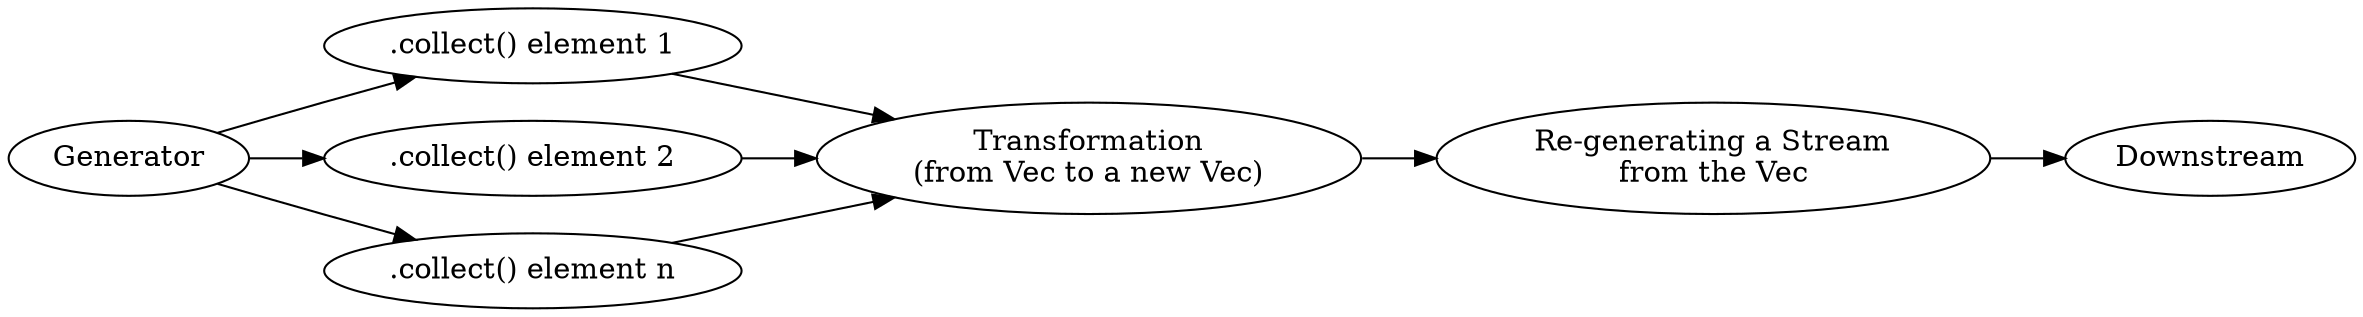 digraph G {
    rankdir=LR;
    "Generator" -> ".collect() element 1" -> "Transformation\n(from Vec to a new Vec)";
    "Generator" -> ".collect() element 2" -> "Transformation\n(from Vec to a new Vec)";
    "Generator" -> ".collect() element n" -> "Transformation\n(from Vec to a new Vec)";
    "Transformation\n(from Vec to a new Vec)" -> "Re-generating a Stream\nfrom the Vec" -> "Downstream";
}
